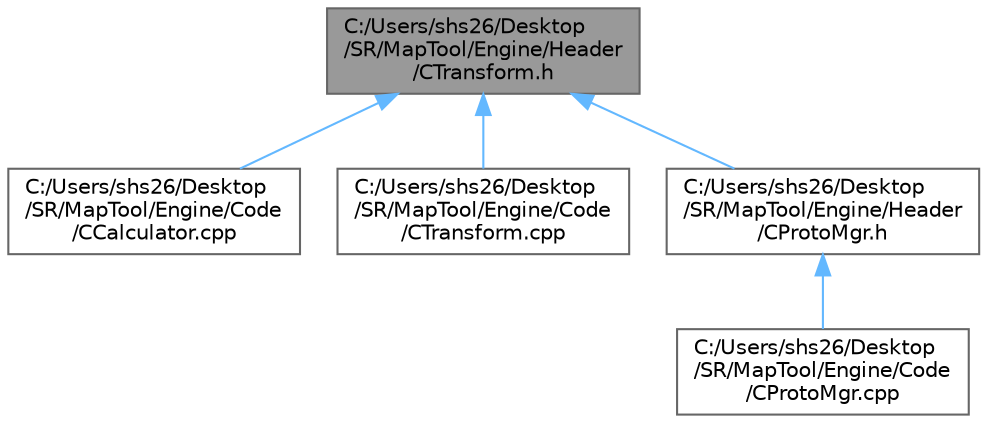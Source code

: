digraph "C:/Users/shs26/Desktop/SR/MapTool/Engine/Header/CTransform.h"
{
 // LATEX_PDF_SIZE
  bgcolor="transparent";
  edge [fontname=Helvetica,fontsize=10,labelfontname=Helvetica,labelfontsize=10];
  node [fontname=Helvetica,fontsize=10,shape=box,height=0.2,width=0.4];
  Node1 [id="Node000001",label="C:/Users/shs26/Desktop\l/SR/MapTool/Engine/Header\l/CTransform.h",height=0.2,width=0.4,color="gray40", fillcolor="grey60", style="filled", fontcolor="black",tooltip=" "];
  Node1 -> Node2 [id="edge5_Node000001_Node000002",dir="back",color="steelblue1",style="solid",tooltip=" "];
  Node2 [id="Node000002",label="C:/Users/shs26/Desktop\l/SR/MapTool/Engine/Code\l/CCalculator.cpp",height=0.2,width=0.4,color="grey40", fillcolor="white", style="filled",URL="$_c_calculator_8cpp.html",tooltip=" "];
  Node1 -> Node3 [id="edge6_Node000001_Node000003",dir="back",color="steelblue1",style="solid",tooltip=" "];
  Node3 [id="Node000003",label="C:/Users/shs26/Desktop\l/SR/MapTool/Engine/Code\l/CTransform.cpp",height=0.2,width=0.4,color="grey40", fillcolor="white", style="filled",URL="$_c_transform_8cpp.html",tooltip=" "];
  Node1 -> Node4 [id="edge7_Node000001_Node000004",dir="back",color="steelblue1",style="solid",tooltip=" "];
  Node4 [id="Node000004",label="C:/Users/shs26/Desktop\l/SR/MapTool/Engine/Header\l/CProtoMgr.h",height=0.2,width=0.4,color="grey40", fillcolor="white", style="filled",URL="$_c_proto_mgr_8h.html",tooltip=" "];
  Node4 -> Node5 [id="edge8_Node000004_Node000005",dir="back",color="steelblue1",style="solid",tooltip=" "];
  Node5 [id="Node000005",label="C:/Users/shs26/Desktop\l/SR/MapTool/Engine/Code\l/CProtoMgr.cpp",height=0.2,width=0.4,color="grey40", fillcolor="white", style="filled",URL="$_c_proto_mgr_8cpp.html",tooltip=" "];
}
